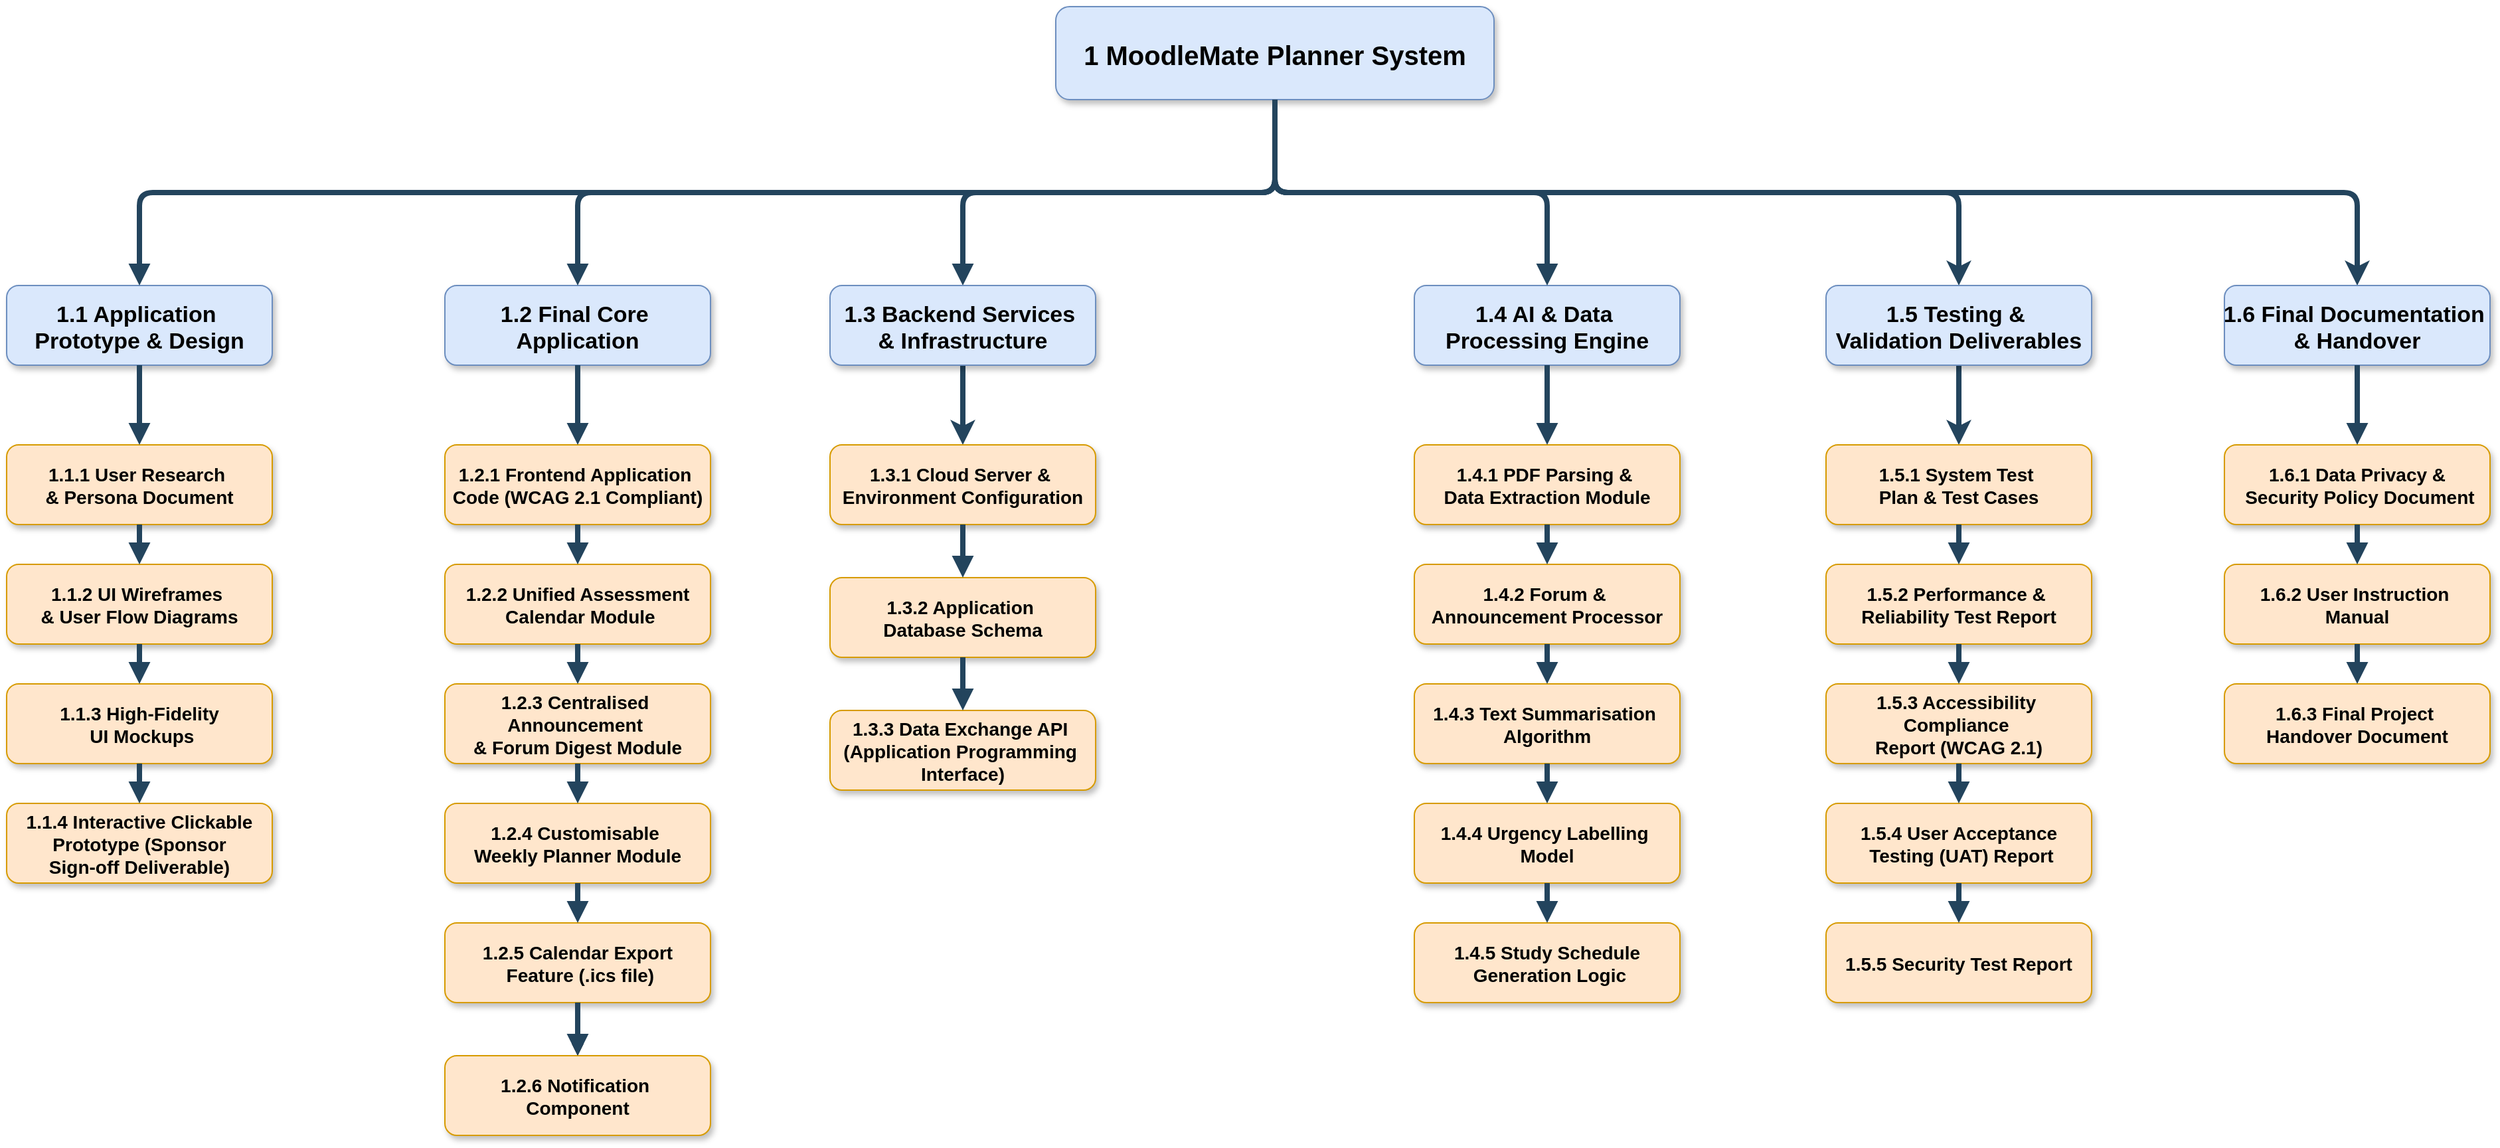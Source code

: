 <mxfile version="28.2.5">
  <diagram name="Page-1" id="97916047-d0de-89f5-080d-49f4d83e522f">
    <mxGraphModel dx="1624" dy="1695" grid="1" gridSize="10" guides="1" tooltips="1" connect="1" arrows="1" fold="1" page="1" pageScale="1.5" pageWidth="1169" pageHeight="827" background="none" math="0" shadow="0">
      <root>
        <mxCell id="0" />
        <mxCell id="1" parent="0" />
        <mxCell id="X0FZ6w632vzJPn5fqte3-67" style="edgeStyle=orthogonalEdgeStyle;rounded=1;orthogonalLoop=1;jettySize=auto;html=1;exitX=0.5;exitY=1;exitDx=0;exitDy=0;strokeWidth=4;curved=0;strokeColor=#23445D;" edge="1" parent="1" source="3" target="7">
          <mxGeometry relative="1" as="geometry" />
        </mxCell>
        <mxCell id="X0FZ6w632vzJPn5fqte3-89" style="edgeStyle=orthogonalEdgeStyle;rounded=1;orthogonalLoop=1;jettySize=auto;html=1;exitX=0.5;exitY=1;exitDx=0;exitDy=0;strokeWidth=4;curved=0;strokeColor=#23445D;" edge="1" parent="1" source="3" target="X0FZ6w632vzJPn5fqte3-69">
          <mxGeometry relative="1" as="geometry" />
        </mxCell>
        <mxCell id="3" value="1 MoodleMate Planner System" style="rounded=1;fillColor=#dae8fc;strokeColor=#6c8ebf;shadow=1;fontStyle=1;fontSize=20;" parent="1" vertex="1">
          <mxGeometry x="830" y="270" width="330" height="70" as="geometry" />
        </mxCell>
        <mxCell id="4" value="1.1 Application &#xa;Prototype &amp; Design" style="rounded=1;fillColor=#dae8fc;strokeColor=#6c8ebf;shadow=1;fontStyle=1;fontSize=17;" parent="1" vertex="1">
          <mxGeometry x="40" y="480" width="200" height="60" as="geometry" />
        </mxCell>
        <mxCell id="5" value="1.2 Final Core &#xa;Application" style="rounded=1;fillColor=#dae8fc;strokeColor=#6c8ebf;shadow=1;fontStyle=1;fontSize=17;" parent="1" vertex="1">
          <mxGeometry x="370" y="480" width="200" height="60" as="geometry" />
        </mxCell>
        <mxCell id="6" value="1.4 AI &amp; Data &#xa;Processing Engine" style="rounded=1;fillColor=#dae8fc;strokeColor=#6c8ebf;shadow=1;fontStyle=1;fontSize=17;" parent="1" vertex="1">
          <mxGeometry x="1100" y="480" width="200" height="60" as="geometry" />
        </mxCell>
        <mxCell id="X0FZ6w632vzJPn5fqte3-68" style="edgeStyle=orthogonalEdgeStyle;rounded=1;orthogonalLoop=1;jettySize=auto;html=1;entryX=0.5;entryY=0;entryDx=0;entryDy=0;strokeWidth=4;strokeColor=light-dark(#23445D,#EDEDED);curved=0;" edge="1" parent="1" source="7" target="X0FZ6w632vzJPn5fqte3-58">
          <mxGeometry relative="1" as="geometry" />
        </mxCell>
        <mxCell id="7" value="1.5 Testing &amp; &#xa;Validation Deliverables" style="rounded=1;fillColor=#dae8fc;strokeColor=#6c8ebf;shadow=1;fontStyle=1;fontSize=17;" parent="1" vertex="1">
          <mxGeometry x="1410" y="480" width="200" height="60" as="geometry" />
        </mxCell>
        <mxCell id="8" value="1.1.1 User Research &#xa;&amp; Persona Document" style="rounded=1;fillColor=#ffe6cc;strokeColor=#d79b00;shadow=1;fontStyle=1;fontSize=14;" parent="1" vertex="1">
          <mxGeometry x="40" y="600" width="200" height="60" as="geometry" />
        </mxCell>
        <mxCell id="9" value="1.1.2 UI Wireframes &#xa;&amp; User Flow Diagrams" style="rounded=1;fillColor=#ffe6cc;strokeColor=#d79b00;shadow=1;fontStyle=1;fontSize=14;" parent="1" vertex="1">
          <mxGeometry x="40" y="690" width="200" height="60" as="geometry" />
        </mxCell>
        <mxCell id="10" value="1.1.3 High-Fidelity&#xa; UI Mockups" style="rounded=1;fillColor=#ffe6cc;strokeColor=#d79b00;shadow=1;fontStyle=1;fontSize=14;" parent="1" vertex="1">
          <mxGeometry x="40" y="780" width="200" height="60" as="geometry" />
        </mxCell>
        <mxCell id="11" value="1.1.4 Interactive Clickable&#xa; Prototype (Sponsor &#xa;Sign-off Deliverable)" style="rounded=1;fillColor=#ffe6cc;strokeColor=#d79b00;shadow=1;fontStyle=1;fontSize=14;" parent="1" vertex="1">
          <mxGeometry x="40" y="870" width="200" height="60" as="geometry" />
        </mxCell>
        <mxCell id="13" value="1.2.1 Frontend Application &#xa;Code (WCAG 2.1 Compliant)" style="rounded=1;fillColor=#ffe6cc;strokeColor=#d79b00;shadow=1;fontStyle=1;fontSize=14;" parent="1" vertex="1">
          <mxGeometry x="370" y="600" width="200" height="60" as="geometry" />
        </mxCell>
        <mxCell id="14" value="1.2.2 Unified Assessment&#xa; Calendar Module" style="rounded=1;fillColor=#ffe6cc;strokeColor=#d79b00;shadow=1;fontStyle=1;fontSize=14;" parent="1" vertex="1">
          <mxGeometry x="370" y="690" width="200" height="60" as="geometry" />
        </mxCell>
        <mxCell id="15" value="1.2.3 Centralised &#xa;Announcement &#xa;&amp; Forum Digest Module" style="rounded=1;fillColor=#ffe6cc;strokeColor=#d79b00;shadow=1;fontStyle=1;fontSize=14;" parent="1" vertex="1">
          <mxGeometry x="370" y="780" width="200" height="60" as="geometry" />
        </mxCell>
        <mxCell id="16" value="1.2.4 Customisable &#xa;Weekly Planner Module" style="rounded=1;fillColor=#ffe6cc;strokeColor=#d79b00;shadow=1;fontStyle=1;fontSize=14;" parent="1" vertex="1">
          <mxGeometry x="370" y="870" width="200" height="60" as="geometry" />
        </mxCell>
        <mxCell id="23" value="1.4.1 PDF Parsing &amp; &#xa;Data Extraction Module" style="rounded=1;fillColor=#ffe6cc;strokeColor=#d79b00;shadow=1;fontStyle=1;fontSize=14;" parent="1" vertex="1">
          <mxGeometry x="1100" y="600" width="200" height="60" as="geometry" />
        </mxCell>
        <mxCell id="24" value="1.4.2 Forum &amp; &#xa;Announcement Processor" style="rounded=1;fillColor=#ffe6cc;strokeColor=#d79b00;shadow=1;fontStyle=1;fontSize=14;" parent="1" vertex="1">
          <mxGeometry x="1100" y="690" width="200" height="60" as="geometry" />
        </mxCell>
        <mxCell id="25" value="1.4.3 Text Summarisation &#xa;Algorithm" style="rounded=1;fillColor=#ffe6cc;strokeColor=#d79b00;shadow=1;fontStyle=1;fontSize=14;" parent="1" vertex="1">
          <mxGeometry x="1100" y="780" width="200" height="60" as="geometry" />
        </mxCell>
        <mxCell id="26" value="1.4.4 Urgency Labelling &#xa;Model" style="rounded=1;fillColor=#ffe6cc;strokeColor=#d79b00;shadow=1;fontStyle=1;fontSize=14;" parent="1" vertex="1">
          <mxGeometry x="1100" y="870" width="200" height="60" as="geometry" />
        </mxCell>
        <mxCell id="27" value="1.4.5 Study Schedule&#xa; Generation Logic" style="rounded=1;fillColor=#ffe6cc;strokeColor=#d79b00;shadow=1;fontStyle=1;fontSize=14;" parent="1" vertex="1">
          <mxGeometry x="1100" y="960" width="200" height="60" as="geometry" />
        </mxCell>
        <mxCell id="30" value="" style="edgeStyle=elbowEdgeStyle;elbow=vertical;strokeWidth=4;endArrow=block;endFill=1;fontStyle=1;strokeColor=#23445D;" parent="1" source="3" target="5" edge="1">
          <mxGeometry x="22" y="165.5" width="100" height="100" as="geometry">
            <mxPoint x="22" y="265.5" as="sourcePoint" />
            <mxPoint x="122" y="165.5" as="targetPoint" />
          </mxGeometry>
        </mxCell>
        <mxCell id="31" value="" style="edgeStyle=elbowEdgeStyle;elbow=vertical;strokeWidth=4;endArrow=block;endFill=1;fontStyle=1;strokeColor=#23445D;" parent="1" source="3" target="4" edge="1">
          <mxGeometry x="22" y="165.5" width="100" height="100" as="geometry">
            <mxPoint x="22" y="265.5" as="sourcePoint" />
            <mxPoint x="122" y="165.5" as="targetPoint" />
          </mxGeometry>
        </mxCell>
        <mxCell id="32" value="" style="edgeStyle=elbowEdgeStyle;elbow=vertical;strokeWidth=4;endArrow=block;endFill=1;fontStyle=1;strokeColor=#23445D;" parent="1" source="3" target="6" edge="1">
          <mxGeometry x="22" y="165.5" width="100" height="100" as="geometry">
            <mxPoint x="22" y="265.5" as="sourcePoint" />
            <mxPoint x="122" y="165.5" as="targetPoint" />
          </mxGeometry>
        </mxCell>
        <mxCell id="34" value="" style="edgeStyle=elbowEdgeStyle;elbow=vertical;strokeWidth=4;endArrow=block;endFill=1;fontStyle=1;strokeColor=#23445D;exitX=0.5;exitY=1;exitDx=0;exitDy=0;entryX=0.5;entryY=0;entryDx=0;entryDy=0;" parent="1" source="4" target="8" edge="1">
          <mxGeometry x="22" y="165.5" width="100" height="100" as="geometry">
            <mxPoint x="22" y="265.5" as="sourcePoint" />
            <mxPoint x="122" y="165.5" as="targetPoint" />
            <Array as="points">
              <mxPoint x="170" y="590" />
            </Array>
          </mxGeometry>
        </mxCell>
        <mxCell id="37" value="" style="edgeStyle=elbowEdgeStyle;elbow=vertical;strokeWidth=4;endArrow=block;endFill=1;fontStyle=1;strokeColor=#23445D;exitX=0.5;exitY=1;exitDx=0;exitDy=0;entryX=0.5;entryY=0;entryDx=0;entryDy=0;" parent="1" source="6" target="23" edge="1">
          <mxGeometry x="22" y="165.5" width="100" height="100" as="geometry">
            <mxPoint x="132" y="270" as="sourcePoint" />
            <mxPoint x="232" y="170" as="targetPoint" />
            <Array as="points">
              <mxPoint x="1250" y="584.5" />
            </Array>
          </mxGeometry>
        </mxCell>
        <mxCell id="38" value="" style="edgeStyle=elbowEdgeStyle;elbow=vertical;strokeWidth=4;endArrow=block;endFill=1;fontStyle=1;strokeColor=#23445D;" parent="1" source="8" target="9" edge="1">
          <mxGeometry x="62" y="165.5" width="100" height="100" as="geometry">
            <mxPoint x="-180" y="240" as="sourcePoint" />
            <mxPoint x="-80" y="140" as="targetPoint" />
          </mxGeometry>
        </mxCell>
        <mxCell id="39" value="" style="edgeStyle=elbowEdgeStyle;elbow=vertical;strokeWidth=4;endArrow=block;endFill=1;fontStyle=1;strokeColor=#23445D;" parent="1" source="9" target="10" edge="1">
          <mxGeometry x="62" y="175.5" width="100" height="100" as="geometry">
            <mxPoint x="-180" y="250" as="sourcePoint" />
            <mxPoint x="-80" y="150" as="targetPoint" />
          </mxGeometry>
        </mxCell>
        <mxCell id="40" value="" style="edgeStyle=elbowEdgeStyle;elbow=vertical;strokeWidth=4;endArrow=block;endFill=1;fontStyle=1;strokeColor=#23445D;" parent="1" source="10" target="11" edge="1">
          <mxGeometry x="62" y="185.5" width="100" height="100" as="geometry">
            <mxPoint x="-180" y="260" as="sourcePoint" />
            <mxPoint x="-80" y="160" as="targetPoint" />
          </mxGeometry>
        </mxCell>
        <mxCell id="42" value="" style="edgeStyle=elbowEdgeStyle;elbow=vertical;strokeWidth=4;endArrow=block;endFill=1;fontStyle=1;strokeColor=#23445D;" parent="1" source="13" target="14" edge="1">
          <mxGeometry x="62" y="165.5" width="100" height="100" as="geometry">
            <mxPoint x="-130" y="240" as="sourcePoint" />
            <mxPoint x="-30" y="140" as="targetPoint" />
          </mxGeometry>
        </mxCell>
        <mxCell id="43" value="" style="edgeStyle=elbowEdgeStyle;elbow=vertical;strokeWidth=4;endArrow=block;endFill=1;fontStyle=1;strokeColor=#23445D;" parent="1" source="14" target="15" edge="1">
          <mxGeometry x="62" y="175.5" width="100" height="100" as="geometry">
            <mxPoint x="-130" y="250" as="sourcePoint" />
            <mxPoint x="-30" y="150" as="targetPoint" />
          </mxGeometry>
        </mxCell>
        <mxCell id="44" value="" style="edgeStyle=elbowEdgeStyle;elbow=vertical;strokeWidth=4;endArrow=block;endFill=1;fontStyle=1;strokeColor=#23445D;" parent="1" source="15" target="16" edge="1">
          <mxGeometry x="62" y="185.5" width="100" height="100" as="geometry">
            <mxPoint x="-130" y="260" as="sourcePoint" />
            <mxPoint x="-30" y="160" as="targetPoint" />
          </mxGeometry>
        </mxCell>
        <mxCell id="50" value="" style="edgeStyle=elbowEdgeStyle;elbow=vertical;strokeWidth=4;endArrow=block;endFill=1;fontStyle=1;strokeColor=#23445D;" parent="1" source="23" target="24" edge="1">
          <mxGeometry x="72" y="165.5" width="100" height="100" as="geometry">
            <mxPoint x="80" y="250" as="sourcePoint" />
            <mxPoint x="180" y="150" as="targetPoint" />
          </mxGeometry>
        </mxCell>
        <mxCell id="51" value="" style="edgeStyle=elbowEdgeStyle;elbow=vertical;strokeWidth=4;endArrow=block;endFill=1;fontStyle=1;strokeColor=#23445D;" parent="1" source="24" target="25" edge="1">
          <mxGeometry x="72" y="175.5" width="100" height="100" as="geometry">
            <mxPoint x="80" y="260" as="sourcePoint" />
            <mxPoint x="180" y="160" as="targetPoint" />
          </mxGeometry>
        </mxCell>
        <mxCell id="52" value="" style="edgeStyle=elbowEdgeStyle;elbow=vertical;strokeWidth=4;endArrow=block;endFill=1;fontStyle=1;strokeColor=#23445D;" parent="1" source="25" target="26" edge="1">
          <mxGeometry x="72" y="185.5" width="100" height="100" as="geometry">
            <mxPoint x="80" y="270" as="sourcePoint" />
            <mxPoint x="180" y="170" as="targetPoint" />
          </mxGeometry>
        </mxCell>
        <mxCell id="53" value="" style="edgeStyle=elbowEdgeStyle;elbow=vertical;strokeWidth=4;endArrow=block;endFill=1;fontStyle=1;strokeColor=#23445D;" parent="1" source="26" target="27" edge="1">
          <mxGeometry x="72" y="195.5" width="100" height="100" as="geometry">
            <mxPoint x="80" y="280" as="sourcePoint" />
            <mxPoint x="180" y="180" as="targetPoint" />
          </mxGeometry>
        </mxCell>
        <mxCell id="54" value="" style="edgeStyle=elbowEdgeStyle;elbow=vertical;strokeWidth=4;endArrow=block;endFill=1;fontStyle=1;strokeColor=#23445D;exitX=0.5;exitY=1;exitDx=0;exitDy=0;" parent="1" source="5" target="13" edge="1">
          <mxGeometry x="22" y="165.5" width="100" height="100" as="geometry">
            <mxPoint x="22" y="265.5" as="sourcePoint" />
            <mxPoint x="122" y="165.5" as="targetPoint" />
            <Array as="points">
              <mxPoint x="470" y="570" />
            </Array>
          </mxGeometry>
        </mxCell>
        <mxCell id="X0FZ6w632vzJPn5fqte3-56" value="" style="edgeStyle=elbowEdgeStyle;elbow=vertical;strokeWidth=4;endArrow=block;endFill=1;fontStyle=1;strokeColor=#23445D;" edge="1" parent="1" source="3" target="X0FZ6w632vzJPn5fqte3-55">
          <mxGeometry x="22" y="165.5" width="100" height="100" as="geometry">
            <mxPoint x="772" y="406" as="sourcePoint" />
            <mxPoint x="942" y="616" as="targetPoint" />
            <Array as="points" />
          </mxGeometry>
        </mxCell>
        <mxCell id="X0FZ6w632vzJPn5fqte3-87" style="edgeStyle=orthogonalEdgeStyle;rounded=1;orthogonalLoop=1;jettySize=auto;html=1;entryX=0.5;entryY=0;entryDx=0;entryDy=0;curved=0;strokeWidth=4;strokeColor=#23445D;" edge="1" parent="1" source="X0FZ6w632vzJPn5fqte3-55" target="X0FZ6w632vzJPn5fqte3-80">
          <mxGeometry relative="1" as="geometry" />
        </mxCell>
        <mxCell id="X0FZ6w632vzJPn5fqte3-55" value="1.3 Backend Services &#xa;&amp; Infrastructure" style="rounded=1;fillColor=#dae8fc;strokeColor=#6c8ebf;shadow=1;fontStyle=1;fontSize=17;" vertex="1" parent="1">
          <mxGeometry x="660" y="480" width="200" height="60" as="geometry" />
        </mxCell>
        <mxCell id="X0FZ6w632vzJPn5fqte3-58" value="1.5.1 System Test &#xa;Plan &amp; Test Cases" style="rounded=1;fillColor=#ffe6cc;strokeColor=#d79b00;shadow=1;fontStyle=1;fontSize=14;" vertex="1" parent="1">
          <mxGeometry x="1410" y="600" width="200" height="60" as="geometry" />
        </mxCell>
        <mxCell id="X0FZ6w632vzJPn5fqte3-59" value="1.5.2 Performance &amp; &#xa;Reliability Test Report" style="rounded=1;fillColor=#ffe6cc;strokeColor=#d79b00;shadow=1;fontStyle=1;fontSize=14;" vertex="1" parent="1">
          <mxGeometry x="1410" y="690" width="200" height="60" as="geometry" />
        </mxCell>
        <mxCell id="X0FZ6w632vzJPn5fqte3-60" value="1.5.3 Accessibility &#xa;Compliance &#xa;Report (WCAG 2.1)" style="rounded=1;fillColor=#ffe6cc;strokeColor=#d79b00;shadow=1;fontStyle=1;fontSize=14;" vertex="1" parent="1">
          <mxGeometry x="1410" y="780" width="200" height="60" as="geometry" />
        </mxCell>
        <mxCell id="X0FZ6w632vzJPn5fqte3-61" value="1.5.4 User Acceptance&#xa; Testing (UAT) Report" style="rounded=1;fillColor=#ffe6cc;strokeColor=#d79b00;shadow=1;fontStyle=1;fontSize=14;" vertex="1" parent="1">
          <mxGeometry x="1410" y="870" width="200" height="60" as="geometry" />
        </mxCell>
        <mxCell id="X0FZ6w632vzJPn5fqte3-62" value="1.5.5 Security Test Report" style="rounded=1;fillColor=#ffe6cc;strokeColor=#d79b00;shadow=1;fontStyle=1;fontSize=14;" vertex="1" parent="1">
          <mxGeometry x="1410" y="960" width="200" height="60" as="geometry" />
        </mxCell>
        <mxCell id="X0FZ6w632vzJPn5fqte3-63" value="" style="edgeStyle=elbowEdgeStyle;elbow=vertical;strokeWidth=4;endArrow=block;endFill=1;fontStyle=1;strokeColor=#23445D;" edge="1" parent="1" source="X0FZ6w632vzJPn5fqte3-58" target="X0FZ6w632vzJPn5fqte3-59">
          <mxGeometry x="72" y="165.5" width="100" height="100" as="geometry">
            <mxPoint x="362" y="264.5" as="sourcePoint" />
            <mxPoint x="462" y="164.5" as="targetPoint" />
          </mxGeometry>
        </mxCell>
        <mxCell id="X0FZ6w632vzJPn5fqte3-64" value="" style="edgeStyle=elbowEdgeStyle;elbow=vertical;strokeWidth=4;endArrow=block;endFill=1;fontStyle=1;strokeColor=#23445D;" edge="1" parent="1" source="X0FZ6w632vzJPn5fqte3-59" target="X0FZ6w632vzJPn5fqte3-60">
          <mxGeometry x="72" y="175.5" width="100" height="100" as="geometry">
            <mxPoint x="362" y="274.5" as="sourcePoint" />
            <mxPoint x="462" y="174.5" as="targetPoint" />
          </mxGeometry>
        </mxCell>
        <mxCell id="X0FZ6w632vzJPn5fqte3-65" value="" style="edgeStyle=elbowEdgeStyle;elbow=vertical;strokeWidth=4;endArrow=block;endFill=1;fontStyle=1;strokeColor=#23445D;" edge="1" parent="1" source="X0FZ6w632vzJPn5fqte3-60" target="X0FZ6w632vzJPn5fqte3-61">
          <mxGeometry x="72" y="185.5" width="100" height="100" as="geometry">
            <mxPoint x="362" y="284.5" as="sourcePoint" />
            <mxPoint x="462" y="184.5" as="targetPoint" />
          </mxGeometry>
        </mxCell>
        <mxCell id="X0FZ6w632vzJPn5fqte3-66" value="" style="edgeStyle=elbowEdgeStyle;elbow=vertical;strokeWidth=4;endArrow=block;endFill=1;fontStyle=1;strokeColor=#23445D;" edge="1" parent="1" source="X0FZ6w632vzJPn5fqte3-61" target="X0FZ6w632vzJPn5fqte3-62">
          <mxGeometry x="72" y="195.5" width="100" height="100" as="geometry">
            <mxPoint x="362" y="294.5" as="sourcePoint" />
            <mxPoint x="462" y="194.5" as="targetPoint" />
          </mxGeometry>
        </mxCell>
        <mxCell id="X0FZ6w632vzJPn5fqte3-69" value="1.6 Final Documentation &#xa;&amp; Handover" style="rounded=1;fillColor=#dae8fc;strokeColor=#6c8ebf;shadow=1;fontStyle=1;fontSize=17;" vertex="1" parent="1">
          <mxGeometry x="1710" y="480" width="200" height="60" as="geometry" />
        </mxCell>
        <mxCell id="X0FZ6w632vzJPn5fqte3-70" value="1.6.1 Data Privacy &amp;&#xa; Security Policy Document" style="rounded=1;fillColor=#ffe6cc;strokeColor=#d79b00;shadow=1;fontStyle=1;fontSize=14;" vertex="1" parent="1">
          <mxGeometry x="1710" y="600" width="200" height="60" as="geometry" />
        </mxCell>
        <mxCell id="X0FZ6w632vzJPn5fqte3-71" value="1.6.2 User Instruction &#xa;Manual" style="rounded=1;fillColor=#ffe6cc;strokeColor=#d79b00;shadow=1;fontStyle=1;fontSize=14;" vertex="1" parent="1">
          <mxGeometry x="1710" y="690" width="200" height="60" as="geometry" />
        </mxCell>
        <mxCell id="X0FZ6w632vzJPn5fqte3-72" value="1.6.3 Final Project &#xa;Handover Document" style="rounded=1;fillColor=#ffe6cc;strokeColor=#d79b00;shadow=1;fontStyle=1;fontSize=14;" vertex="1" parent="1">
          <mxGeometry x="1710" y="780" width="200" height="60" as="geometry" />
        </mxCell>
        <mxCell id="X0FZ6w632vzJPn5fqte3-75" value="" style="edgeStyle=elbowEdgeStyle;elbow=vertical;strokeWidth=4;endArrow=block;endFill=1;fontStyle=1;strokeColor=#23445D;exitX=0.5;exitY=1;exitDx=0;exitDy=0;entryX=0.5;entryY=0;entryDx=0;entryDy=0;" edge="1" parent="1" source="X0FZ6w632vzJPn5fqte3-69" target="X0FZ6w632vzJPn5fqte3-70">
          <mxGeometry x="22" y="165.5" width="100" height="100" as="geometry">
            <mxPoint x="712" y="250" as="sourcePoint" />
            <mxPoint x="812" y="150" as="targetPoint" />
            <Array as="points">
              <mxPoint x="1830" y="564.5" />
            </Array>
          </mxGeometry>
        </mxCell>
        <mxCell id="X0FZ6w632vzJPn5fqte3-76" value="" style="edgeStyle=elbowEdgeStyle;elbow=vertical;strokeWidth=4;endArrow=block;endFill=1;fontStyle=1;strokeColor=#23445D;" edge="1" parent="1" source="X0FZ6w632vzJPn5fqte3-70" target="X0FZ6w632vzJPn5fqte3-71">
          <mxGeometry x="72" y="165.5" width="100" height="100" as="geometry">
            <mxPoint x="660" y="244.5" as="sourcePoint" />
            <mxPoint x="760" y="144.5" as="targetPoint" />
          </mxGeometry>
        </mxCell>
        <mxCell id="X0FZ6w632vzJPn5fqte3-77" value="" style="edgeStyle=elbowEdgeStyle;elbow=vertical;strokeWidth=4;endArrow=block;endFill=1;fontStyle=1;strokeColor=#23445D;" edge="1" parent="1" source="X0FZ6w632vzJPn5fqte3-71" target="X0FZ6w632vzJPn5fqte3-72">
          <mxGeometry x="72" y="175.5" width="100" height="100" as="geometry">
            <mxPoint x="660" y="254.5" as="sourcePoint" />
            <mxPoint x="760" y="154.5" as="targetPoint" />
          </mxGeometry>
        </mxCell>
        <mxCell id="X0FZ6w632vzJPn5fqte3-80" value="1.3.1 Cloud Server &amp; &#xa;Environment Configuration" style="rounded=1;fillColor=#ffe6cc;strokeColor=#d79b00;shadow=1;fontStyle=1;fontSize=14;" vertex="1" parent="1">
          <mxGeometry x="660" y="600" width="200" height="60" as="geometry" />
        </mxCell>
        <mxCell id="X0FZ6w632vzJPn5fqte3-81" value="1.3.2 Application &#xa;Database Schema" style="rounded=1;fillColor=#ffe6cc;strokeColor=#d79b00;shadow=1;fontStyle=1;fontSize=14;" vertex="1" parent="1">
          <mxGeometry x="660" y="700" width="200" height="60" as="geometry" />
        </mxCell>
        <mxCell id="X0FZ6w632vzJPn5fqte3-82" value="1.3.3 Data Exchange API &#xa;(Application Programming &#xa;Interface)" style="rounded=1;fillColor=#ffe6cc;strokeColor=#d79b00;shadow=1;fontStyle=1;fontSize=14;" vertex="1" parent="1">
          <mxGeometry x="660" y="800" width="200" height="60" as="geometry" />
        </mxCell>
        <mxCell id="X0FZ6w632vzJPn5fqte3-84" value="" style="edgeStyle=elbowEdgeStyle;elbow=vertical;strokeWidth=4;endArrow=block;endFill=1;fontStyle=1;strokeColor=#23445D;" edge="1" parent="1" source="X0FZ6w632vzJPn5fqte3-80" target="X0FZ6w632vzJPn5fqte3-81">
          <mxGeometry x="62" y="165.5" width="100" height="100" as="geometry">
            <mxPoint x="110" y="300" as="sourcePoint" />
            <mxPoint x="210" y="200" as="targetPoint" />
          </mxGeometry>
        </mxCell>
        <mxCell id="X0FZ6w632vzJPn5fqte3-85" value="" style="edgeStyle=elbowEdgeStyle;elbow=vertical;strokeWidth=4;endArrow=block;endFill=1;fontStyle=1;strokeColor=#23445D;" edge="1" parent="1" source="X0FZ6w632vzJPn5fqte3-81" target="X0FZ6w632vzJPn5fqte3-82">
          <mxGeometry x="62" y="175.5" width="100" height="100" as="geometry">
            <mxPoint x="110" y="310" as="sourcePoint" />
            <mxPoint x="210" y="210" as="targetPoint" />
          </mxGeometry>
        </mxCell>
        <mxCell id="X0FZ6w632vzJPn5fqte3-94" value="" style="edgeStyle=orthogonalEdgeStyle;rounded=0;orthogonalLoop=1;jettySize=auto;html=1;" edge="1" parent="1" source="X0FZ6w632vzJPn5fqte3-90" target="X0FZ6w632vzJPn5fqte3-91">
          <mxGeometry relative="1" as="geometry" />
        </mxCell>
        <mxCell id="X0FZ6w632vzJPn5fqte3-90" value="1.2.5 Calendar Export&#xa; Feature (.ics file)" style="rounded=1;fillColor=#ffe6cc;strokeColor=#d79b00;shadow=1;fontStyle=1;fontSize=14;" vertex="1" parent="1">
          <mxGeometry x="370" y="960" width="200" height="60" as="geometry" />
        </mxCell>
        <mxCell id="X0FZ6w632vzJPn5fqte3-91" value="1.2.6 Notification &#xa;Component" style="rounded=1;fillColor=#ffe6cc;strokeColor=#d79b00;shadow=1;fontStyle=1;fontSize=14;" vertex="1" parent="1">
          <mxGeometry x="370" y="1060" width="200" height="60" as="geometry" />
        </mxCell>
        <mxCell id="X0FZ6w632vzJPn5fqte3-92" value="" style="edgeStyle=elbowEdgeStyle;elbow=vertical;strokeWidth=4;endArrow=block;endFill=1;fontStyle=1;strokeColor=#23445D;exitX=0.5;exitY=1;exitDx=0;exitDy=0;" edge="1" parent="1" target="X0FZ6w632vzJPn5fqte3-90" source="16">
          <mxGeometry x="62" y="175.5" width="100" height="100" as="geometry">
            <mxPoint x="470" y="950" as="sourcePoint" />
            <mxPoint x="-30" y="350" as="targetPoint" />
          </mxGeometry>
        </mxCell>
        <mxCell id="X0FZ6w632vzJPn5fqte3-93" value="" style="edgeStyle=elbowEdgeStyle;elbow=vertical;strokeWidth=4;endArrow=block;endFill=1;fontStyle=1;strokeColor=#23445D;" edge="1" parent="1" source="X0FZ6w632vzJPn5fqte3-90" target="X0FZ6w632vzJPn5fqte3-91">
          <mxGeometry x="62" y="185.5" width="100" height="100" as="geometry">
            <mxPoint x="-130" y="460" as="sourcePoint" />
            <mxPoint x="-30" y="360" as="targetPoint" />
          </mxGeometry>
        </mxCell>
        <mxCell id="X0FZ6w632vzJPn5fqte3-95" style="edgeStyle=orthogonalEdgeStyle;rounded=0;orthogonalLoop=1;jettySize=auto;html=1;exitX=0.5;exitY=1;exitDx=0;exitDy=0;" edge="1" parent="1" source="X0FZ6w632vzJPn5fqte3-91" target="X0FZ6w632vzJPn5fqte3-91">
          <mxGeometry relative="1" as="geometry" />
        </mxCell>
      </root>
    </mxGraphModel>
  </diagram>
</mxfile>
